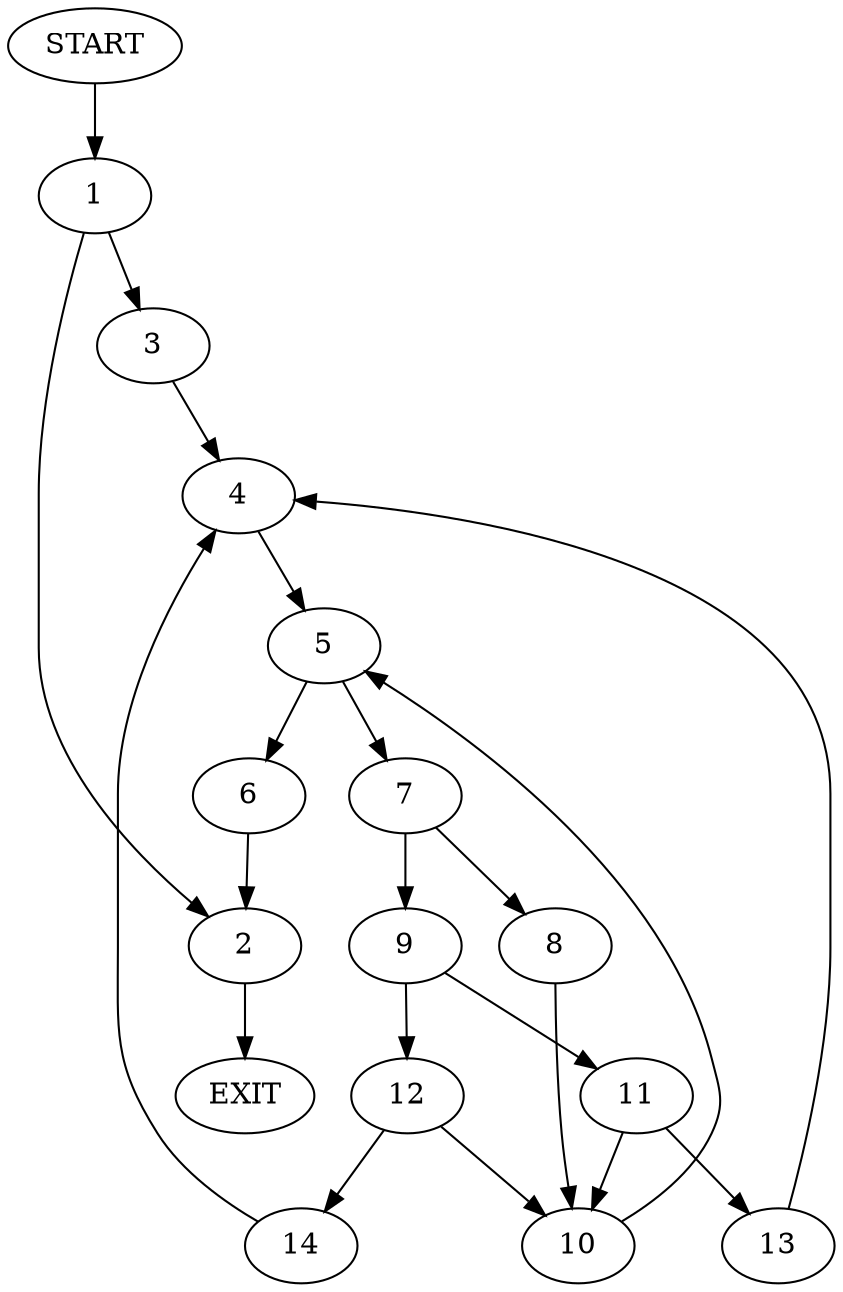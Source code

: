 digraph {
0 [label="START"]
15 [label="EXIT"]
0 -> 1
1 -> 2
1 -> 3
2 -> 15
3 -> 4
4 -> 5
5 -> 6
5 -> 7
7 -> 8
7 -> 9
6 -> 2
8 -> 10
9 -> 11
9 -> 12
10 -> 5
11 -> 10
11 -> 13
12 -> 10
12 -> 14
13 -> 4
14 -> 4
}
